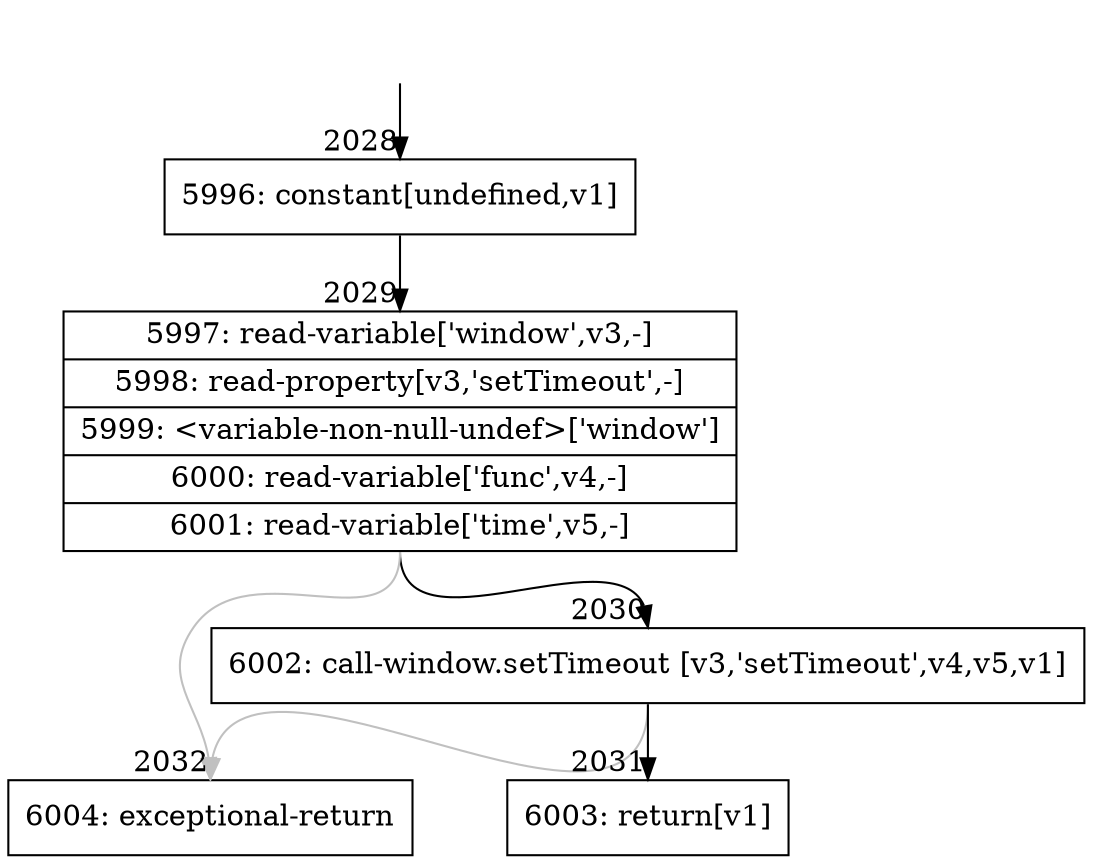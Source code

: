 digraph {
rankdir="TD"
BB_entry234[shape=none,label=""];
BB_entry234 -> BB2028 [tailport=s, headport=n, headlabel="    2028"]
BB2028 [shape=record label="{5996: constant[undefined,v1]}" ] 
BB2028 -> BB2029 [tailport=s, headport=n, headlabel="      2029"]
BB2029 [shape=record label="{5997: read-variable['window',v3,-]|5998: read-property[v3,'setTimeout',-]|5999: \<variable-non-null-undef\>['window']|6000: read-variable['func',v4,-]|6001: read-variable['time',v5,-]}" ] 
BB2029 -> BB2030 [tailport=s, headport=n, headlabel="      2030"]
BB2029 -> BB2032 [tailport=s, headport=n, color=gray, headlabel="      2032"]
BB2030 [shape=record label="{6002: call-window.setTimeout [v3,'setTimeout',v4,v5,v1]}" ] 
BB2030 -> BB2031 [tailport=s, headport=n, headlabel="      2031"]
BB2030 -> BB2032 [tailport=s, headport=n, color=gray]
BB2031 [shape=record label="{6003: return[v1]}" ] 
BB2032 [shape=record label="{6004: exceptional-return}" ] 
//#$~ 2360
}
